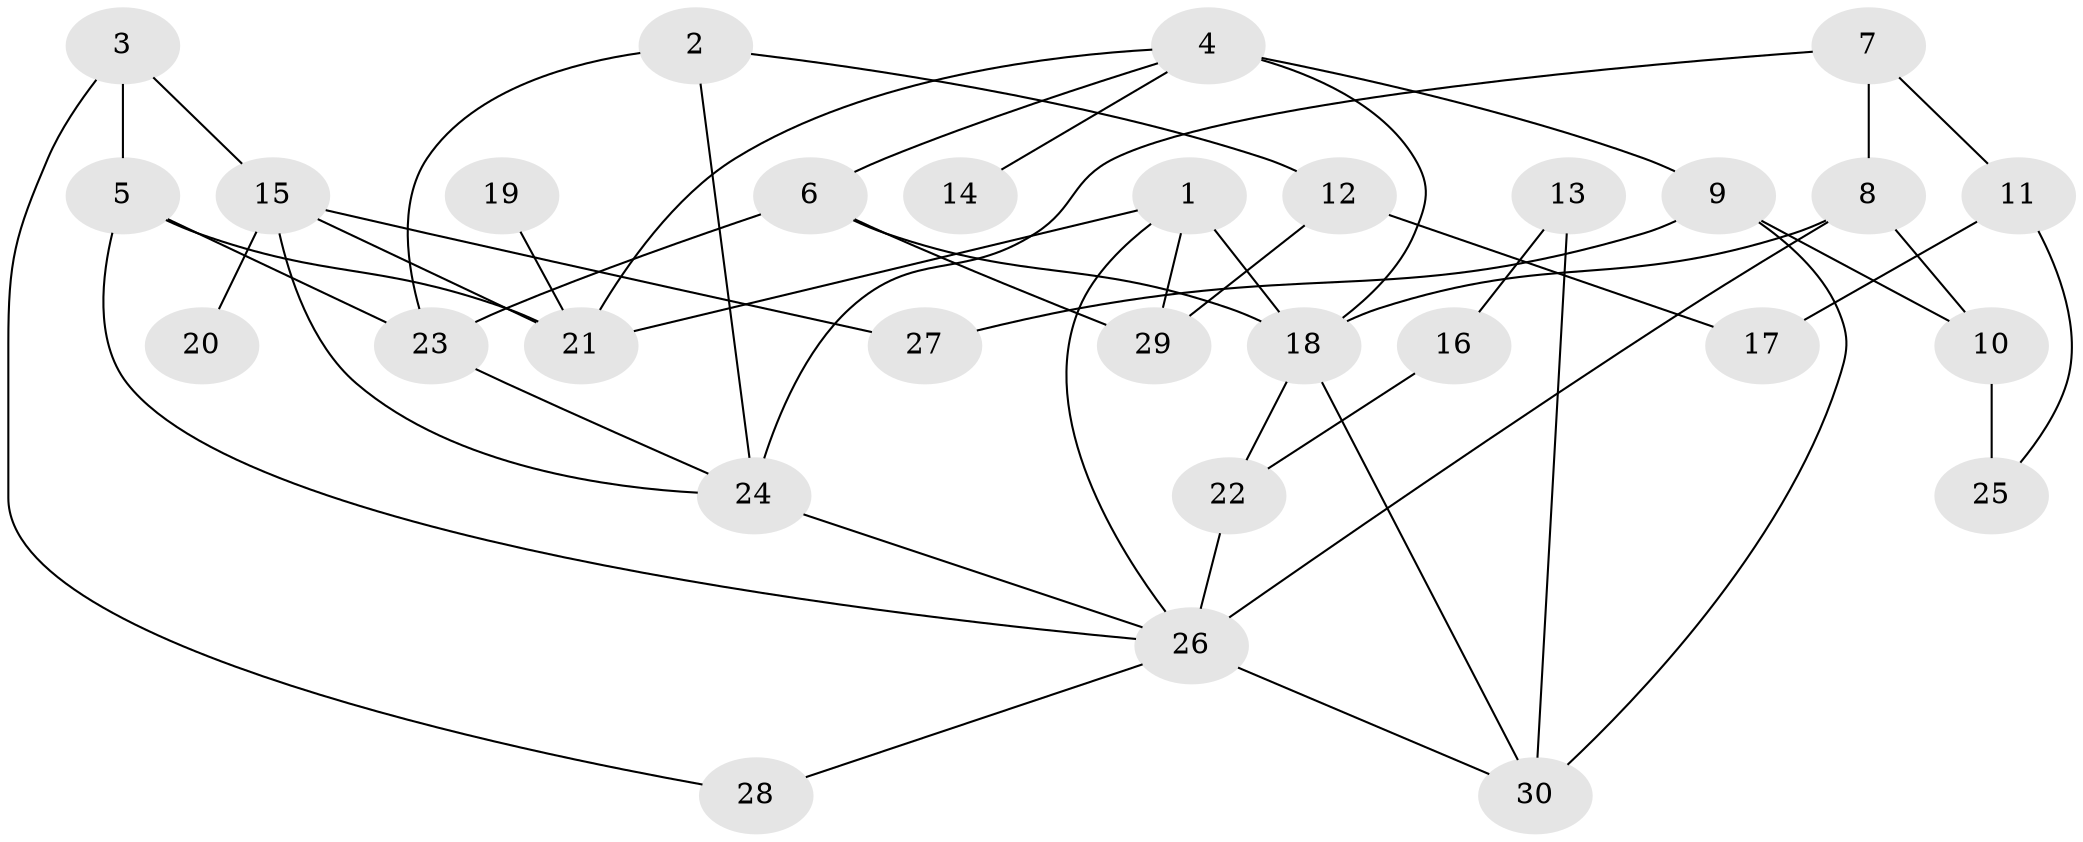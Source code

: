 // original degree distribution, {4: 0.2, 2: 0.25, 5: 0.08333333333333333, 3: 0.25, 7: 0.016666666666666666, 1: 0.18333333333333332, 6: 0.016666666666666666}
// Generated by graph-tools (version 1.1) at 2025/00/03/09/25 03:00:58]
// undirected, 30 vertices, 50 edges
graph export_dot {
graph [start="1"]
  node [color=gray90,style=filled];
  1;
  2;
  3;
  4;
  5;
  6;
  7;
  8;
  9;
  10;
  11;
  12;
  13;
  14;
  15;
  16;
  17;
  18;
  19;
  20;
  21;
  22;
  23;
  24;
  25;
  26;
  27;
  28;
  29;
  30;
  1 -- 18 [weight=1.0];
  1 -- 21 [weight=1.0];
  1 -- 26 [weight=1.0];
  1 -- 29 [weight=1.0];
  2 -- 12 [weight=1.0];
  2 -- 23 [weight=1.0];
  2 -- 24 [weight=1.0];
  3 -- 5 [weight=1.0];
  3 -- 15 [weight=1.0];
  3 -- 28 [weight=1.0];
  4 -- 6 [weight=1.0];
  4 -- 9 [weight=1.0];
  4 -- 14 [weight=1.0];
  4 -- 18 [weight=2.0];
  4 -- 21 [weight=1.0];
  5 -- 21 [weight=1.0];
  5 -- 23 [weight=1.0];
  5 -- 26 [weight=1.0];
  6 -- 18 [weight=1.0];
  6 -- 23 [weight=1.0];
  6 -- 29 [weight=1.0];
  7 -- 8 [weight=1.0];
  7 -- 11 [weight=1.0];
  7 -- 24 [weight=1.0];
  8 -- 10 [weight=1.0];
  8 -- 18 [weight=1.0];
  8 -- 26 [weight=2.0];
  9 -- 10 [weight=1.0];
  9 -- 27 [weight=1.0];
  9 -- 30 [weight=1.0];
  10 -- 25 [weight=2.0];
  11 -- 17 [weight=1.0];
  11 -- 25 [weight=1.0];
  12 -- 17 [weight=2.0];
  12 -- 29 [weight=1.0];
  13 -- 16 [weight=1.0];
  13 -- 30 [weight=1.0];
  15 -- 20 [weight=1.0];
  15 -- 21 [weight=1.0];
  15 -- 24 [weight=1.0];
  15 -- 27 [weight=1.0];
  16 -- 22 [weight=1.0];
  18 -- 22 [weight=1.0];
  18 -- 30 [weight=1.0];
  19 -- 21 [weight=1.0];
  22 -- 26 [weight=2.0];
  23 -- 24 [weight=1.0];
  24 -- 26 [weight=2.0];
  26 -- 28 [weight=1.0];
  26 -- 30 [weight=1.0];
}
